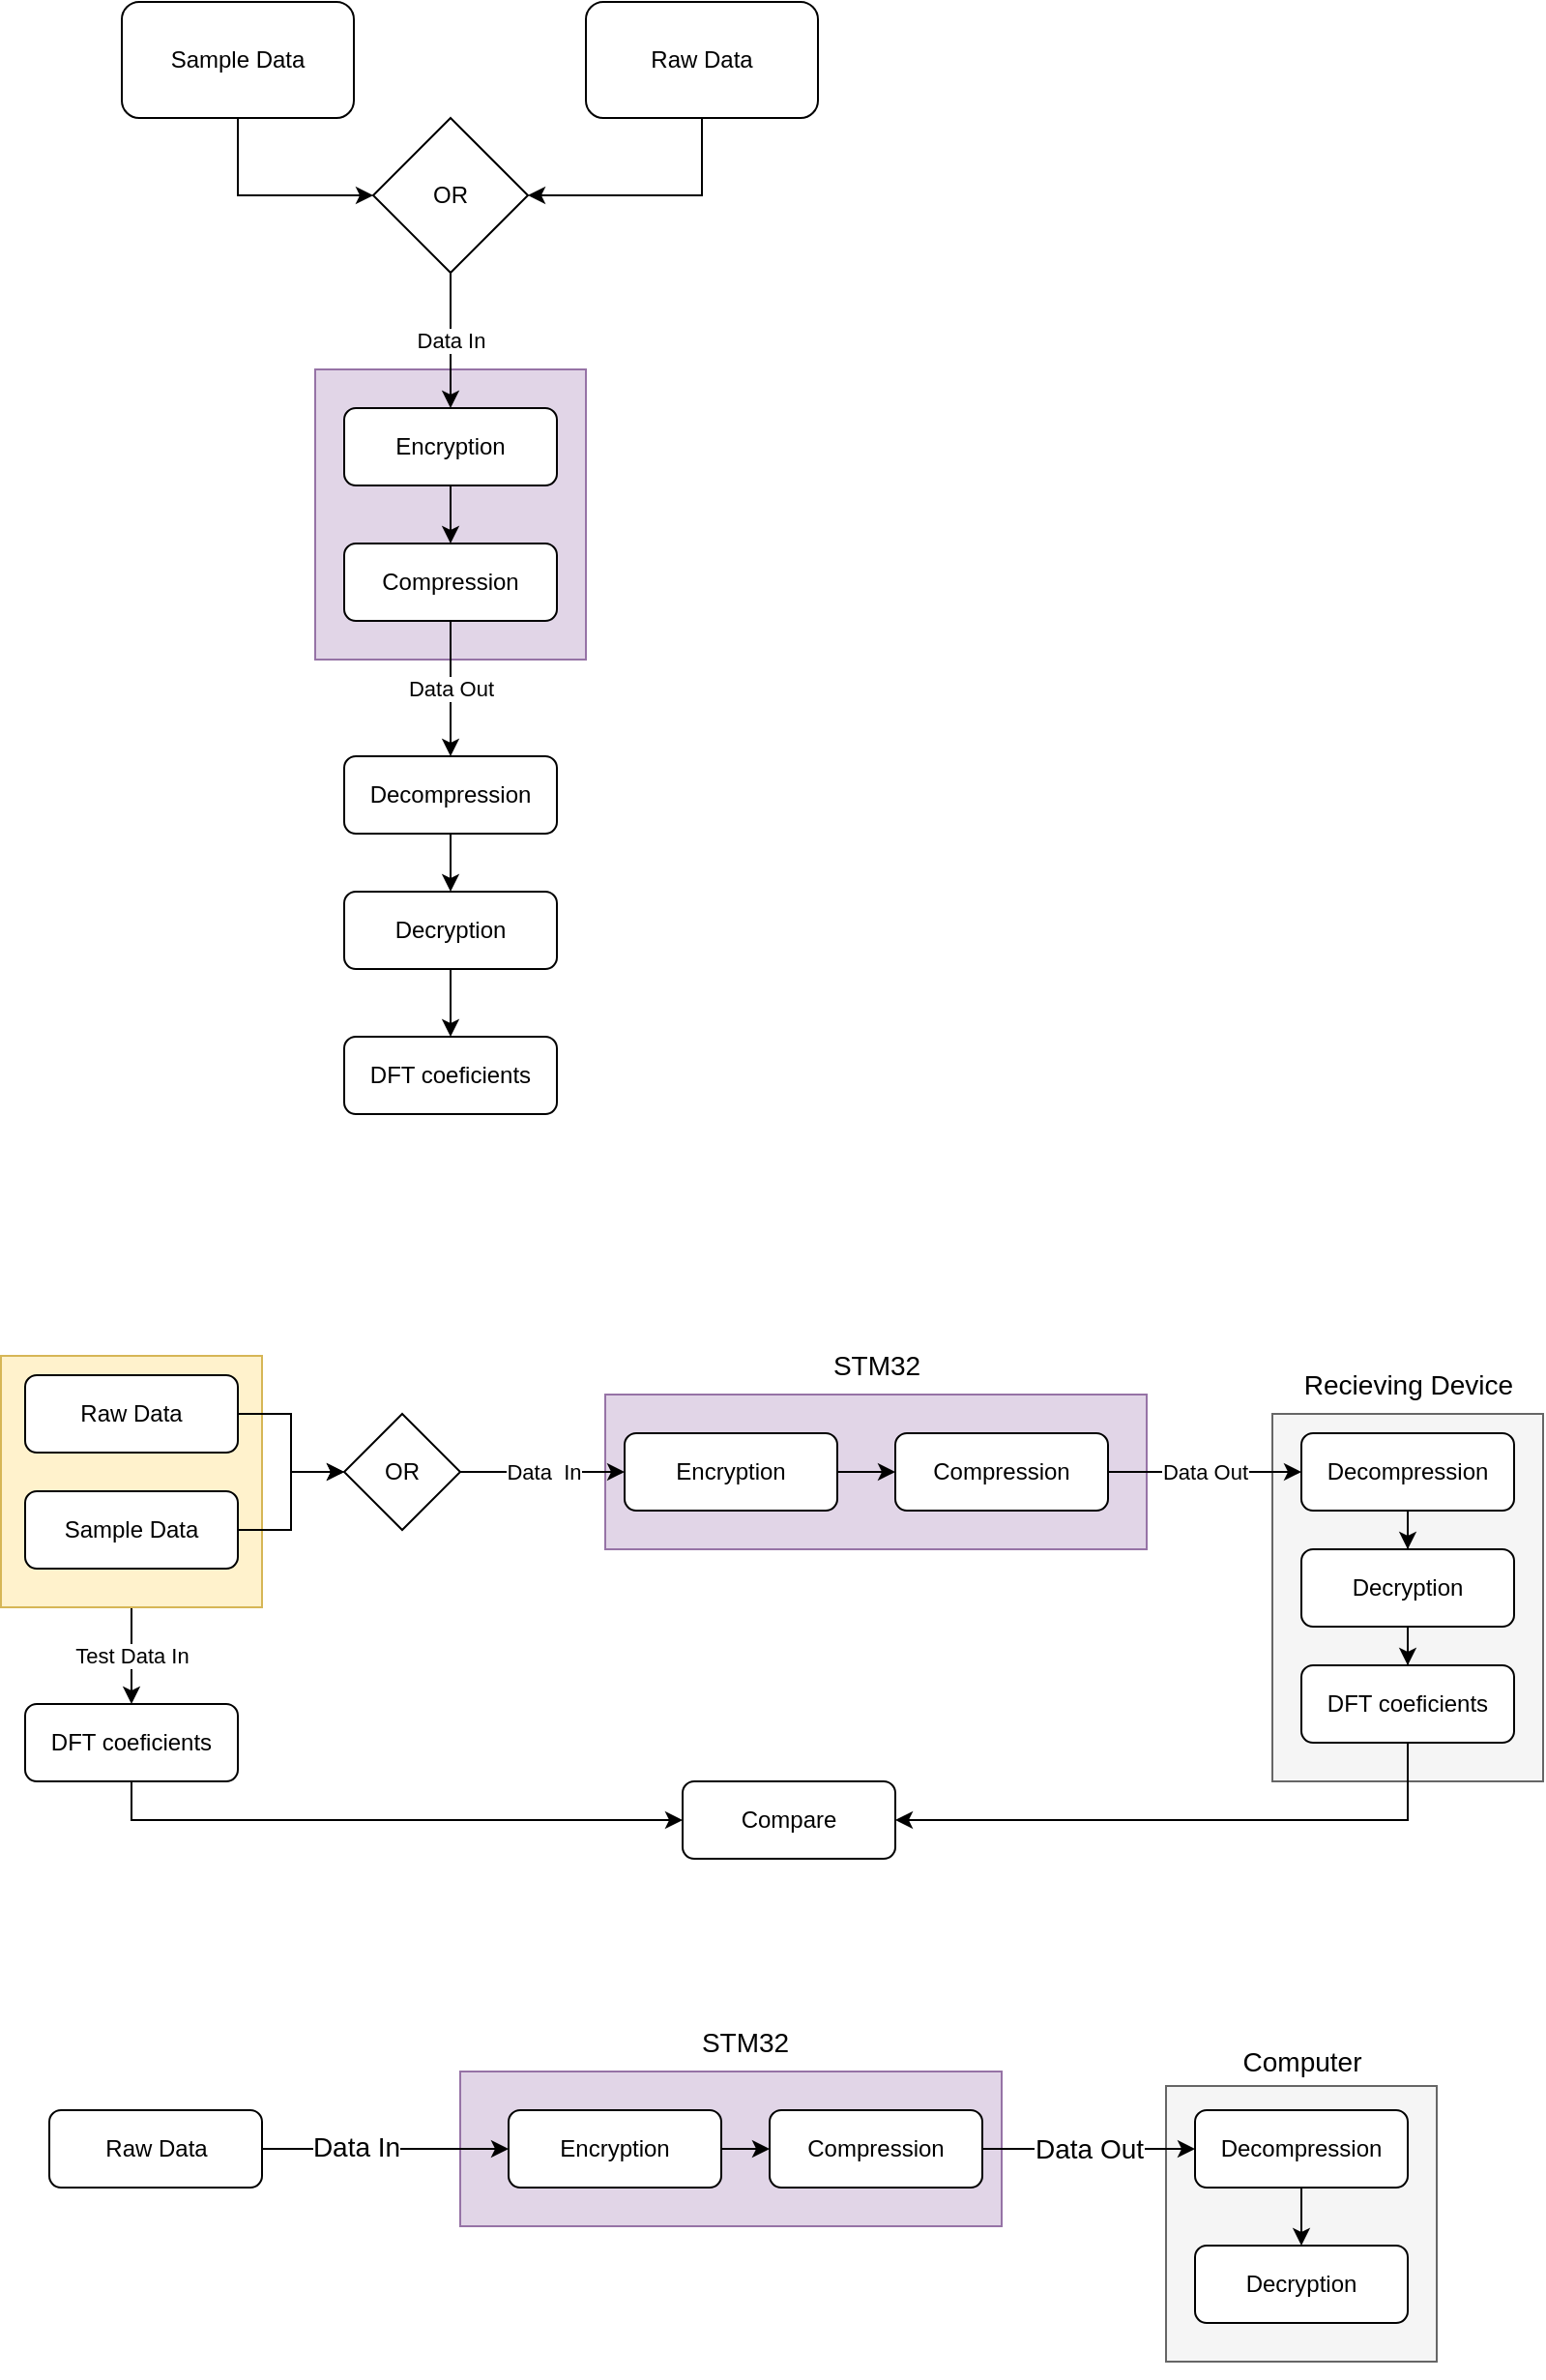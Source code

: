 <mxfile version="20.3.0" type="device"><diagram id="C5RBs43oDa-KdzZeNtuy" name="Page-1"><mxGraphModel dx="1038" dy="745" grid="1" gridSize="10" guides="1" tooltips="1" connect="1" arrows="1" fold="1" page="1" pageScale="1" pageWidth="827" pageHeight="1169" math="0" shadow="0"><root><mxCell id="WIyWlLk6GJQsqaUBKTNV-0"/><mxCell id="WIyWlLk6GJQsqaUBKTNV-1" parent="WIyWlLk6GJQsqaUBKTNV-0"/><mxCell id="NrsOA1CDiLKPng2PIToT-35" value="" style="rounded=0;whiteSpace=wrap;html=1;fillColor=#f5f5f5;strokeColor=#666666;fontColor=#333333;" parent="WIyWlLk6GJQsqaUBKTNV-1" vertex="1"><mxGeometry x="665" y="760" width="140" height="190" as="geometry"/></mxCell><mxCell id="NrsOA1CDiLKPng2PIToT-33" value="Test Data In" style="edgeStyle=orthogonalEdgeStyle;rounded=0;orthogonalLoop=1;jettySize=auto;html=1;" parent="WIyWlLk6GJQsqaUBKTNV-1" source="NrsOA1CDiLKPng2PIToT-32" target="NrsOA1CDiLKPng2PIToT-25" edge="1"><mxGeometry relative="1" as="geometry"/></mxCell><mxCell id="NrsOA1CDiLKPng2PIToT-32" value="" style="rounded=0;whiteSpace=wrap;html=1;fillColor=#fff2cc;strokeColor=#d6b656;" parent="WIyWlLk6GJQsqaUBKTNV-1" vertex="1"><mxGeometry x="7.5" y="730" width="135" height="130" as="geometry"/></mxCell><mxCell id="NrsOA1CDiLKPng2PIToT-22" value="" style="rounded=0;whiteSpace=wrap;html=1;fillColor=#e1d5e7;strokeColor=#9673a6;" parent="WIyWlLk6GJQsqaUBKTNV-1" vertex="1"><mxGeometry x="320" y="750" width="280" height="80" as="geometry"/></mxCell><mxCell id="uufWB_si7zKla6Z0AJVt-31" value="" style="rounded=0;whiteSpace=wrap;html=1;fillColor=#e1d5e7;strokeColor=#9673a6;" parent="WIyWlLk6GJQsqaUBKTNV-1" vertex="1"><mxGeometry x="170" y="220" width="140" height="150" as="geometry"/></mxCell><mxCell id="uufWB_si7zKla6Z0AJVt-25" value="" style="edgeStyle=orthogonalEdgeStyle;rounded=0;orthogonalLoop=1;jettySize=auto;html=1;" parent="WIyWlLk6GJQsqaUBKTNV-1" source="uufWB_si7zKla6Z0AJVt-0" target="uufWB_si7zKla6Z0AJVt-24" edge="1"><mxGeometry relative="1" as="geometry"/></mxCell><mxCell id="uufWB_si7zKla6Z0AJVt-0" value="Encryption" style="rounded=1;whiteSpace=wrap;html=1;" parent="WIyWlLk6GJQsqaUBKTNV-1" vertex="1"><mxGeometry x="185" y="240" width="110" height="40" as="geometry"/></mxCell><mxCell id="uufWB_si7zKla6Z0AJVt-17" style="edgeStyle=orthogonalEdgeStyle;rounded=0;orthogonalLoop=1;jettySize=auto;html=1;entryX=0;entryY=0.5;entryDx=0;entryDy=0;" parent="WIyWlLk6GJQsqaUBKTNV-1" source="uufWB_si7zKla6Z0AJVt-5" target="uufWB_si7zKla6Z0AJVt-16" edge="1"><mxGeometry relative="1" as="geometry"><Array as="points"><mxPoint x="130" y="130"/></Array></mxGeometry></mxCell><mxCell id="uufWB_si7zKla6Z0AJVt-5" value="Sample Data" style="rounded=1;whiteSpace=wrap;html=1;" parent="WIyWlLk6GJQsqaUBKTNV-1" vertex="1"><mxGeometry x="70" y="30" width="120" height="60" as="geometry"/></mxCell><mxCell id="uufWB_si7zKla6Z0AJVt-18" style="edgeStyle=orthogonalEdgeStyle;rounded=0;orthogonalLoop=1;jettySize=auto;html=1;entryX=1;entryY=0.5;entryDx=0;entryDy=0;" parent="WIyWlLk6GJQsqaUBKTNV-1" source="uufWB_si7zKla6Z0AJVt-15" target="uufWB_si7zKla6Z0AJVt-16" edge="1"><mxGeometry relative="1" as="geometry"><Array as="points"><mxPoint x="370" y="130"/></Array></mxGeometry></mxCell><mxCell id="uufWB_si7zKla6Z0AJVt-15" value="Raw Data" style="rounded=1;whiteSpace=wrap;html=1;" parent="WIyWlLk6GJQsqaUBKTNV-1" vertex="1"><mxGeometry x="310" y="30" width="120" height="60" as="geometry"/></mxCell><mxCell id="uufWB_si7zKla6Z0AJVt-19" value="Data In" style="edgeStyle=orthogonalEdgeStyle;rounded=0;orthogonalLoop=1;jettySize=auto;html=1;" parent="WIyWlLk6GJQsqaUBKTNV-1" source="uufWB_si7zKla6Z0AJVt-16" target="uufWB_si7zKla6Z0AJVt-0" edge="1"><mxGeometry relative="1" as="geometry"><Array as="points"><mxPoint x="240" y="180"/><mxPoint x="240" y="180"/></Array></mxGeometry></mxCell><mxCell id="uufWB_si7zKla6Z0AJVt-16" value="OR" style="rhombus;whiteSpace=wrap;html=1;fillColor=none;" parent="WIyWlLk6GJQsqaUBKTNV-1" vertex="1"><mxGeometry x="200" y="90" width="80" height="80" as="geometry"/></mxCell><mxCell id="uufWB_si7zKla6Z0AJVt-28" value="Data Out" style="edgeStyle=orthogonalEdgeStyle;rounded=0;orthogonalLoop=1;jettySize=auto;html=1;" parent="WIyWlLk6GJQsqaUBKTNV-1" source="uufWB_si7zKla6Z0AJVt-24" target="uufWB_si7zKla6Z0AJVt-27" edge="1"><mxGeometry relative="1" as="geometry"/></mxCell><mxCell id="uufWB_si7zKla6Z0AJVt-24" value="Compression" style="rounded=1;whiteSpace=wrap;html=1;" parent="WIyWlLk6GJQsqaUBKTNV-1" vertex="1"><mxGeometry x="185" y="310" width="110" height="40" as="geometry"/></mxCell><mxCell id="uufWB_si7zKla6Z0AJVt-34" value="" style="edgeStyle=orthogonalEdgeStyle;rounded=0;orthogonalLoop=1;jettySize=auto;html=1;" parent="WIyWlLk6GJQsqaUBKTNV-1" source="uufWB_si7zKla6Z0AJVt-27" target="uufWB_si7zKla6Z0AJVt-32" edge="1"><mxGeometry relative="1" as="geometry"/></mxCell><mxCell id="uufWB_si7zKla6Z0AJVt-27" value="Decompression" style="rounded=1;whiteSpace=wrap;html=1;" parent="WIyWlLk6GJQsqaUBKTNV-1" vertex="1"><mxGeometry x="185" y="420" width="110" height="40" as="geometry"/></mxCell><mxCell id="uufWB_si7zKla6Z0AJVt-36" value="" style="edgeStyle=orthogonalEdgeStyle;rounded=0;orthogonalLoop=1;jettySize=auto;html=1;" parent="WIyWlLk6GJQsqaUBKTNV-1" source="uufWB_si7zKla6Z0AJVt-32" target="uufWB_si7zKla6Z0AJVt-35" edge="1"><mxGeometry relative="1" as="geometry"/></mxCell><mxCell id="uufWB_si7zKla6Z0AJVt-32" value="Decryption" style="rounded=1;whiteSpace=wrap;html=1;" parent="WIyWlLk6GJQsqaUBKTNV-1" vertex="1"><mxGeometry x="185" y="490" width="110" height="40" as="geometry"/></mxCell><mxCell id="uufWB_si7zKla6Z0AJVt-35" value="DFT coeficients" style="rounded=1;whiteSpace=wrap;html=1;" parent="WIyWlLk6GJQsqaUBKTNV-1" vertex="1"><mxGeometry x="185" y="565" width="110" height="40" as="geometry"/></mxCell><mxCell id="NrsOA1CDiLKPng2PIToT-13" value="Data&amp;nbsp; In" style="edgeStyle=orthogonalEdgeStyle;rounded=0;orthogonalLoop=1;jettySize=auto;html=1;" parent="WIyWlLk6GJQsqaUBKTNV-1" source="NrsOA1CDiLKPng2PIToT-2" target="NrsOA1CDiLKPng2PIToT-3" edge="1"><mxGeometry relative="1" as="geometry"/></mxCell><mxCell id="NrsOA1CDiLKPng2PIToT-2" value="OR" style="rhombus;whiteSpace=wrap;html=1;fillColor=none;" parent="WIyWlLk6GJQsqaUBKTNV-1" vertex="1"><mxGeometry x="185" y="760" width="60" height="60" as="geometry"/></mxCell><mxCell id="NrsOA1CDiLKPng2PIToT-15" value="" style="edgeStyle=orthogonalEdgeStyle;rounded=0;orthogonalLoop=1;jettySize=auto;html=1;" parent="WIyWlLk6GJQsqaUBKTNV-1" source="NrsOA1CDiLKPng2PIToT-3" target="NrsOA1CDiLKPng2PIToT-9" edge="1"><mxGeometry relative="1" as="geometry"/></mxCell><mxCell id="NrsOA1CDiLKPng2PIToT-3" value="Encryption" style="rounded=1;whiteSpace=wrap;html=1;" parent="WIyWlLk6GJQsqaUBKTNV-1" vertex="1"><mxGeometry x="330" y="770" width="110" height="40" as="geometry"/></mxCell><mxCell id="NrsOA1CDiLKPng2PIToT-6" style="edgeStyle=orthogonalEdgeStyle;rounded=0;orthogonalLoop=1;jettySize=auto;html=1;entryX=0;entryY=0.5;entryDx=0;entryDy=0;" parent="WIyWlLk6GJQsqaUBKTNV-1" source="NrsOA1CDiLKPng2PIToT-4" target="NrsOA1CDiLKPng2PIToT-2" edge="1"><mxGeometry relative="1" as="geometry"/></mxCell><mxCell id="NrsOA1CDiLKPng2PIToT-4" value="Sample Data" style="rounded=1;whiteSpace=wrap;html=1;" parent="WIyWlLk6GJQsqaUBKTNV-1" vertex="1"><mxGeometry x="20" y="800" width="110" height="40" as="geometry"/></mxCell><mxCell id="NrsOA1CDiLKPng2PIToT-17" value="Data Out" style="edgeStyle=orthogonalEdgeStyle;rounded=0;orthogonalLoop=1;jettySize=auto;html=1;" parent="WIyWlLk6GJQsqaUBKTNV-1" source="NrsOA1CDiLKPng2PIToT-9" target="NrsOA1CDiLKPng2PIToT-10" edge="1"><mxGeometry relative="1" as="geometry"/></mxCell><mxCell id="NrsOA1CDiLKPng2PIToT-9" value="Compression" style="rounded=1;whiteSpace=wrap;html=1;" parent="WIyWlLk6GJQsqaUBKTNV-1" vertex="1"><mxGeometry x="470" y="770" width="110" height="40" as="geometry"/></mxCell><mxCell id="NrsOA1CDiLKPng2PIToT-20" value="" style="edgeStyle=orthogonalEdgeStyle;rounded=0;orthogonalLoop=1;jettySize=auto;html=1;" parent="WIyWlLk6GJQsqaUBKTNV-1" source="NrsOA1CDiLKPng2PIToT-10" target="NrsOA1CDiLKPng2PIToT-11" edge="1"><mxGeometry relative="1" as="geometry"/></mxCell><mxCell id="NrsOA1CDiLKPng2PIToT-10" value="Decompression" style="rounded=1;whiteSpace=wrap;html=1;" parent="WIyWlLk6GJQsqaUBKTNV-1" vertex="1"><mxGeometry x="680" y="770" width="110" height="40" as="geometry"/></mxCell><mxCell id="NrsOA1CDiLKPng2PIToT-21" value="" style="edgeStyle=orthogonalEdgeStyle;rounded=0;orthogonalLoop=1;jettySize=auto;html=1;" parent="WIyWlLk6GJQsqaUBKTNV-1" source="NrsOA1CDiLKPng2PIToT-11" target="NrsOA1CDiLKPng2PIToT-12" edge="1"><mxGeometry relative="1" as="geometry"/></mxCell><mxCell id="NrsOA1CDiLKPng2PIToT-11" value="Decryption" style="rounded=1;whiteSpace=wrap;html=1;" parent="WIyWlLk6GJQsqaUBKTNV-1" vertex="1"><mxGeometry x="680" y="830" width="110" height="40" as="geometry"/></mxCell><mxCell id="NrsOA1CDiLKPng2PIToT-31" style="edgeStyle=orthogonalEdgeStyle;rounded=0;orthogonalLoop=1;jettySize=auto;html=1;entryX=1;entryY=0.5;entryDx=0;entryDy=0;" parent="WIyWlLk6GJQsqaUBKTNV-1" source="NrsOA1CDiLKPng2PIToT-12" target="NrsOA1CDiLKPng2PIToT-28" edge="1"><mxGeometry relative="1" as="geometry"><Array as="points"><mxPoint x="735" y="970"/></Array></mxGeometry></mxCell><mxCell id="NrsOA1CDiLKPng2PIToT-12" value="DFT coeficients" style="rounded=1;whiteSpace=wrap;html=1;" parent="WIyWlLk6GJQsqaUBKTNV-1" vertex="1"><mxGeometry x="680" y="890" width="110" height="40" as="geometry"/></mxCell><mxCell id="NrsOA1CDiLKPng2PIToT-16" style="edgeStyle=orthogonalEdgeStyle;rounded=0;orthogonalLoop=1;jettySize=auto;html=1;exitX=0.5;exitY=1;exitDx=0;exitDy=0;" parent="WIyWlLk6GJQsqaUBKTNV-1" source="NrsOA1CDiLKPng2PIToT-12" target="NrsOA1CDiLKPng2PIToT-12" edge="1"><mxGeometry relative="1" as="geometry"/></mxCell><mxCell id="NrsOA1CDiLKPng2PIToT-24" style="edgeStyle=orthogonalEdgeStyle;rounded=0;orthogonalLoop=1;jettySize=auto;html=1;entryX=0;entryY=0.5;entryDx=0;entryDy=0;" parent="WIyWlLk6GJQsqaUBKTNV-1" source="NrsOA1CDiLKPng2PIToT-23" target="NrsOA1CDiLKPng2PIToT-2" edge="1"><mxGeometry relative="1" as="geometry"/></mxCell><mxCell id="NrsOA1CDiLKPng2PIToT-23" value="Raw Data" style="rounded=1;whiteSpace=wrap;html=1;" parent="WIyWlLk6GJQsqaUBKTNV-1" vertex="1"><mxGeometry x="20" y="740" width="110" height="40" as="geometry"/></mxCell><mxCell id="NrsOA1CDiLKPng2PIToT-30" value="" style="edgeStyle=orthogonalEdgeStyle;rounded=0;orthogonalLoop=1;jettySize=auto;html=1;entryX=0;entryY=0.5;entryDx=0;entryDy=0;" parent="WIyWlLk6GJQsqaUBKTNV-1" source="NrsOA1CDiLKPng2PIToT-25" target="NrsOA1CDiLKPng2PIToT-28" edge="1"><mxGeometry relative="1" as="geometry"><mxPoint x="75" y="1010" as="targetPoint"/><Array as="points"><mxPoint x="75" y="970"/></Array></mxGeometry></mxCell><mxCell id="NrsOA1CDiLKPng2PIToT-25" value="DFT coeficients" style="rounded=1;whiteSpace=wrap;html=1;" parent="WIyWlLk6GJQsqaUBKTNV-1" vertex="1"><mxGeometry x="20" y="910" width="110" height="40" as="geometry"/></mxCell><mxCell id="NrsOA1CDiLKPng2PIToT-28" value="Compare" style="rounded=1;whiteSpace=wrap;html=1;" parent="WIyWlLk6GJQsqaUBKTNV-1" vertex="1"><mxGeometry x="360" y="950" width="110" height="40" as="geometry"/></mxCell><mxCell id="NrsOA1CDiLKPng2PIToT-36" value="Recieving&amp;nbsp;Device" style="text;html=1;strokeColor=none;fillColor=none;align=center;verticalAlign=middle;whiteSpace=wrap;rounded=0;strokeWidth=1;fontSize=14;" parent="WIyWlLk6GJQsqaUBKTNV-1" vertex="1"><mxGeometry x="678.75" y="730" width="112.5" height="30" as="geometry"/></mxCell><mxCell id="NrsOA1CDiLKPng2PIToT-47" value="" style="rounded=0;whiteSpace=wrap;html=1;fillColor=#f5f5f5;strokeColor=#666666;fontColor=#333333;" parent="WIyWlLk6GJQsqaUBKTNV-1" vertex="1"><mxGeometry x="610" y="1107.5" width="140" height="142.5" as="geometry"/></mxCell><mxCell id="NrsOA1CDiLKPng2PIToT-48" value="" style="rounded=0;whiteSpace=wrap;html=1;fillColor=#e1d5e7;strokeColor=#9673a6;" parent="WIyWlLk6GJQsqaUBKTNV-1" vertex="1"><mxGeometry x="245" y="1100" width="280" height="80" as="geometry"/></mxCell><mxCell id="NrsOA1CDiLKPng2PIToT-61" value="" style="edgeStyle=orthogonalEdgeStyle;rounded=0;orthogonalLoop=1;jettySize=auto;html=1;fontSize=14;" parent="WIyWlLk6GJQsqaUBKTNV-1" source="NrsOA1CDiLKPng2PIToT-51" target="NrsOA1CDiLKPng2PIToT-52" edge="1"><mxGeometry relative="1" as="geometry"/></mxCell><mxCell id="NrsOA1CDiLKPng2PIToT-51" value="Encryption" style="rounded=1;whiteSpace=wrap;html=1;" parent="WIyWlLk6GJQsqaUBKTNV-1" vertex="1"><mxGeometry x="270" y="1120" width="110" height="40" as="geometry"/></mxCell><mxCell id="NrsOA1CDiLKPng2PIToT-65" value="Data Out" style="edgeStyle=orthogonalEdgeStyle;rounded=0;orthogonalLoop=1;jettySize=auto;html=1;fontSize=14;" parent="WIyWlLk6GJQsqaUBKTNV-1" source="NrsOA1CDiLKPng2PIToT-52" target="NrsOA1CDiLKPng2PIToT-53" edge="1"><mxGeometry relative="1" as="geometry"/></mxCell><mxCell id="NrsOA1CDiLKPng2PIToT-52" value="Compression" style="rounded=1;whiteSpace=wrap;html=1;" parent="WIyWlLk6GJQsqaUBKTNV-1" vertex="1"><mxGeometry x="405" y="1120" width="110" height="40" as="geometry"/></mxCell><mxCell id="NrsOA1CDiLKPng2PIToT-66" value="" style="edgeStyle=orthogonalEdgeStyle;rounded=0;orthogonalLoop=1;jettySize=auto;html=1;fontSize=14;" parent="WIyWlLk6GJQsqaUBKTNV-1" source="NrsOA1CDiLKPng2PIToT-53" target="NrsOA1CDiLKPng2PIToT-54" edge="1"><mxGeometry relative="1" as="geometry"/></mxCell><mxCell id="NrsOA1CDiLKPng2PIToT-53" value="Decompression" style="rounded=1;whiteSpace=wrap;html=1;" parent="WIyWlLk6GJQsqaUBKTNV-1" vertex="1"><mxGeometry x="625" y="1120" width="110" height="40" as="geometry"/></mxCell><mxCell id="NrsOA1CDiLKPng2PIToT-54" value="Decryption" style="rounded=1;whiteSpace=wrap;html=1;" parent="WIyWlLk6GJQsqaUBKTNV-1" vertex="1"><mxGeometry x="625" y="1190" width="110" height="40" as="geometry"/></mxCell><mxCell id="NrsOA1CDiLKPng2PIToT-59" value="" style="edgeStyle=orthogonalEdgeStyle;rounded=0;orthogonalLoop=1;jettySize=auto;html=1;fontSize=14;" parent="WIyWlLk6GJQsqaUBKTNV-1" source="NrsOA1CDiLKPng2PIToT-57" target="NrsOA1CDiLKPng2PIToT-51" edge="1"><mxGeometry relative="1" as="geometry"/></mxCell><mxCell id="NrsOA1CDiLKPng2PIToT-60" value="Data In" style="edgeLabel;html=1;align=center;verticalAlign=middle;resizable=0;points=[];fontSize=14;" parent="NrsOA1CDiLKPng2PIToT-59" vertex="1" connectable="0"><mxGeometry x="-0.236" y="1" relative="1" as="geometry"><mxPoint as="offset"/></mxGeometry></mxCell><mxCell id="NrsOA1CDiLKPng2PIToT-57" value="Raw Data" style="rounded=1;whiteSpace=wrap;html=1;" parent="WIyWlLk6GJQsqaUBKTNV-1" vertex="1"><mxGeometry x="32.5" y="1120" width="110" height="40" as="geometry"/></mxCell><mxCell id="NrsOA1CDiLKPng2PIToT-58" value="Computer" style="text;html=1;strokeColor=none;fillColor=none;align=center;verticalAlign=middle;whiteSpace=wrap;rounded=0;strokeWidth=1;fontSize=14;" parent="WIyWlLk6GJQsqaUBKTNV-1" vertex="1"><mxGeometry x="642.5" y="1080" width="75" height="30" as="geometry"/></mxCell><mxCell id="NrsOA1CDiLKPng2PIToT-68" style="edgeStyle=orthogonalEdgeStyle;rounded=0;orthogonalLoop=1;jettySize=auto;html=1;exitX=0.5;exitY=1;exitDx=0;exitDy=0;fontSize=14;" parent="WIyWlLk6GJQsqaUBKTNV-1" source="NrsOA1CDiLKPng2PIToT-47" target="NrsOA1CDiLKPng2PIToT-47" edge="1"><mxGeometry relative="1" as="geometry"/></mxCell><mxCell id="NrsOA1CDiLKPng2PIToT-70" value="STM32" style="text;html=1;strokeColor=none;fillColor=none;align=center;verticalAlign=middle;whiteSpace=wrap;rounded=0;strokeWidth=1;fontSize=14;" parent="WIyWlLk6GJQsqaUBKTNV-1" vertex="1"><mxGeometry x="422.5" y="720" width="75" height="30" as="geometry"/></mxCell><mxCell id="NrsOA1CDiLKPng2PIToT-71" value="STM32" style="text;html=1;strokeColor=none;fillColor=none;align=center;verticalAlign=middle;whiteSpace=wrap;rounded=0;strokeWidth=1;fontSize=14;" parent="WIyWlLk6GJQsqaUBKTNV-1" vertex="1"><mxGeometry x="355" y="1070" width="75" height="30" as="geometry"/></mxCell></root></mxGraphModel></diagram></mxfile>